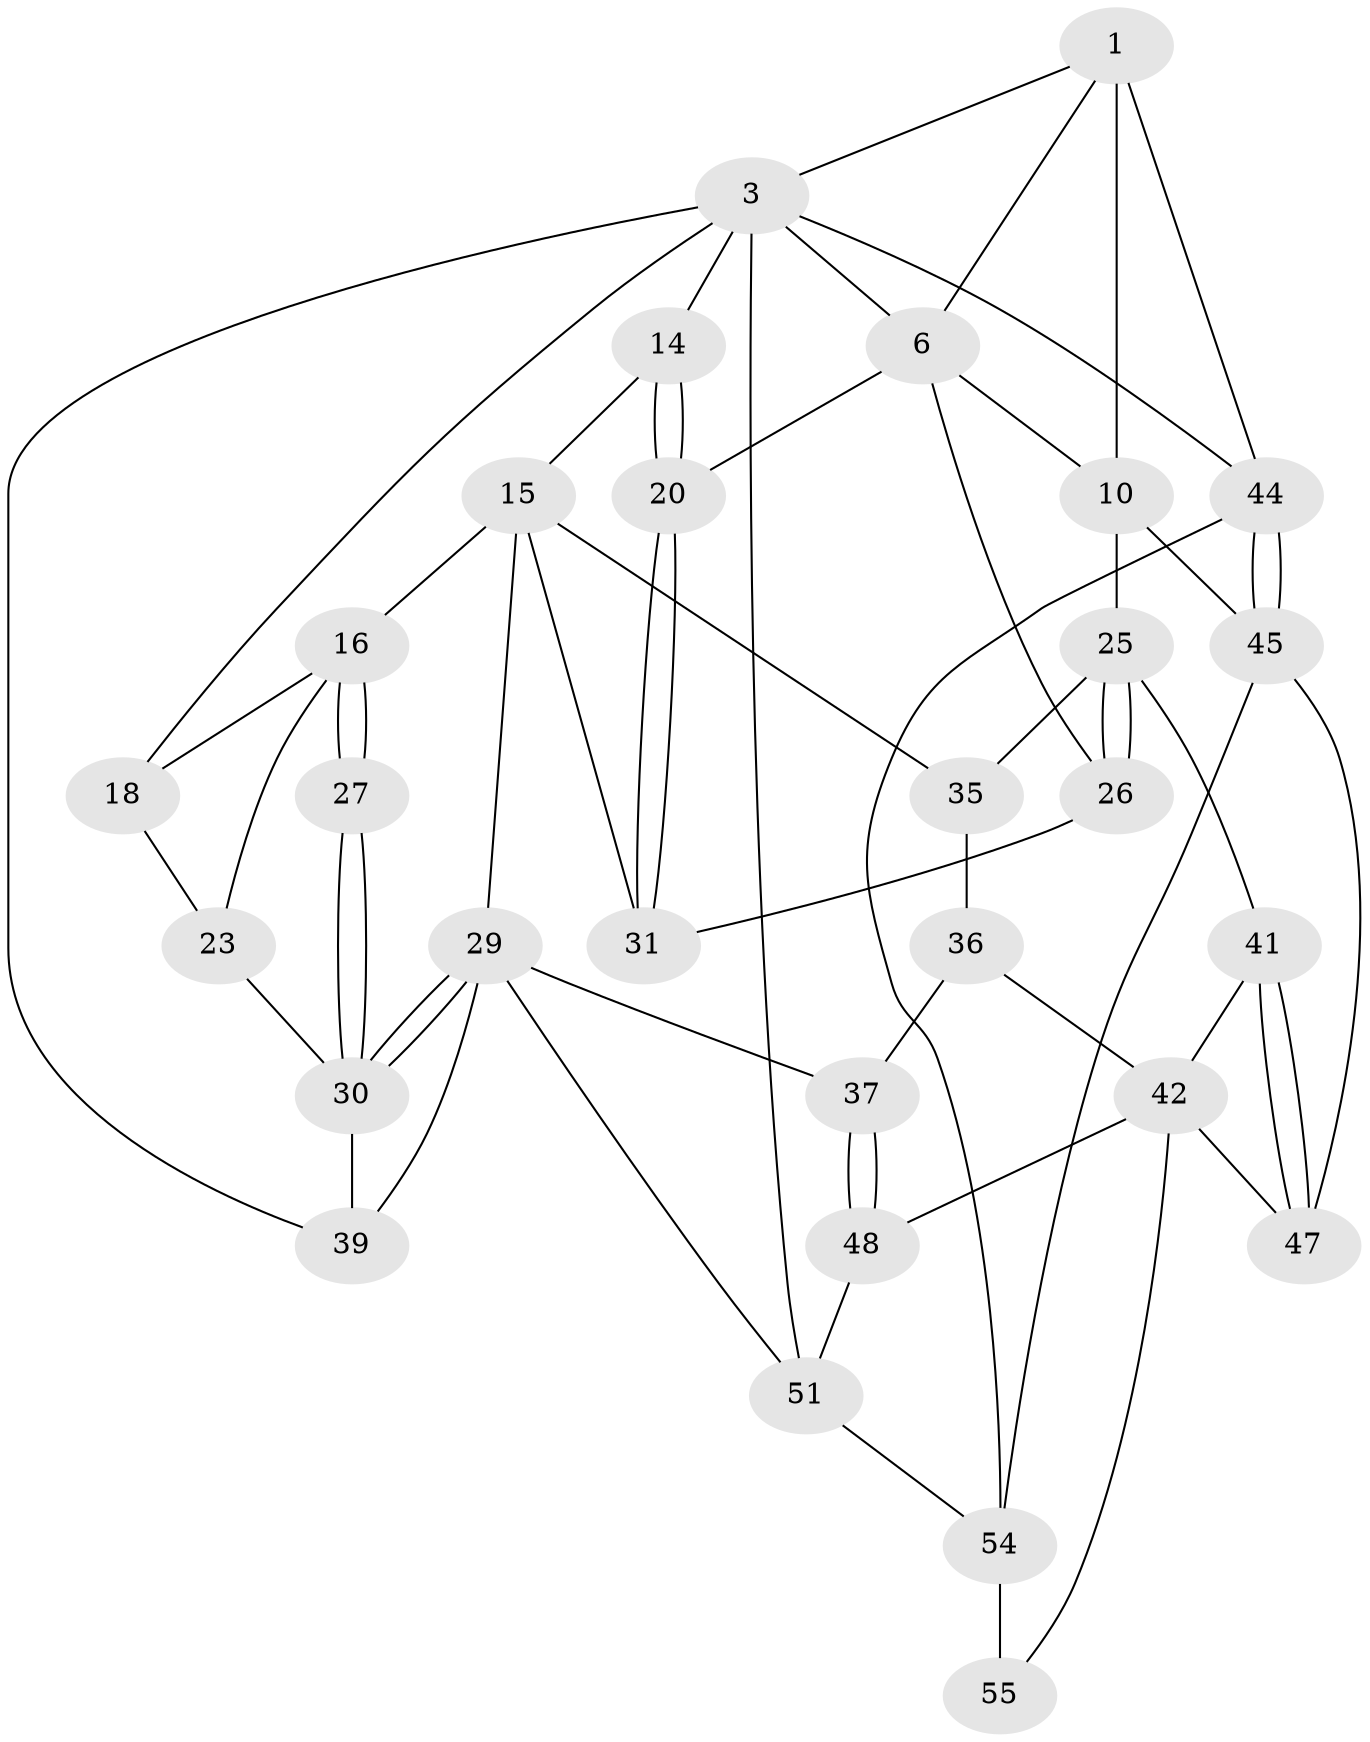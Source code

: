 // original degree distribution, {3: 0.034482758620689655, 6: 0.1724137931034483, 5: 0.5862068965517241, 4: 0.20689655172413793}
// Generated by graph-tools (version 1.1) at 2025/21/03/04/25 18:21:41]
// undirected, 29 vertices, 62 edges
graph export_dot {
graph [start="1"]
  node [color=gray90,style=filled];
  1 [pos="+0.6915565902384992+0",super="+8+2"];
  3 [pos="+0+0",super="+4+40"];
  6 [pos="+0.4808078523233246+0",super="+7+12"];
  10 [pos="+1+0",super="+13"];
  14 [pos="+0.39362629746404765+0.08370932625178058"];
  15 [pos="+0.3459885738509962+0.21926082560160584",super="+28"];
  16 [pos="+0.21748427199013257+0.2831428231135694",super="+17"];
  18 [pos="+0.11612728626806099+0.2647613461313248",super="+21"];
  20 [pos="+0.6246156943983254+0.3346868205709529"];
  23 [pos="+0+0.4319162634639654"];
  25 [pos="+0.8429763003692848+0.5524573562439519",super="+34"];
  26 [pos="+0.7974540929291705+0.46948630797953994"];
  27 [pos="+0.17043838693293292+0.43293704177651227"];
  29 [pos="+0.24272931797908015+0.5874384131127759",super="+38"];
  30 [pos="+0.18717499515787733+0.5841611869336315",super="+33"];
  31 [pos="+0.6172170711723156+0.3557392367841931"];
  35 [pos="+0.5744611297620089+0.5144835023118903"];
  36 [pos="+0.4991703428236929+0.6199735185409977"];
  37 [pos="+0.33072463327851376+0.6483639693147768"];
  39 [pos="+0+0.7612673820115188"];
  41 [pos="+0.6695262789573405+0.6811210681771713"];
  42 [pos="+0.5877800675558931+0.7580281493239621",super="+43+52"];
  44 [pos="+1+1"];
  45 [pos="+1+0.6072115147312469",super="+46"];
  47 [pos="+0.763780399506676+0.8079895405595622"];
  48 [pos="+0.40976117437058723+0.7538185680084327",super="+50"];
  51 [pos="+0.3679068820242806+0.9702299480894404",super="+58"];
  54 [pos="+0.8940319728878053+0.882748204732187",super="+56"];
  55 [pos="+0.6593033421971768+1"];
  1 -- 10 [weight=2];
  1 -- 3;
  1 -- 44;
  1 -- 6;
  3 -- 18 [weight=2];
  3 -- 6;
  3 -- 14;
  3 -- 51;
  3 -- 44;
  3 -- 39;
  6 -- 10;
  6 -- 26;
  6 -- 20;
  10 -- 25;
  10 -- 45;
  14 -- 15;
  14 -- 20;
  14 -- 20;
  15 -- 16;
  15 -- 35;
  15 -- 31;
  15 -- 29;
  16 -- 27 [weight=2];
  16 -- 27;
  16 -- 18;
  16 -- 23;
  18 -- 23;
  20 -- 31;
  20 -- 31;
  23 -- 30;
  25 -- 26;
  25 -- 26;
  25 -- 35;
  25 -- 41;
  26 -- 31;
  27 -- 30;
  27 -- 30;
  29 -- 30;
  29 -- 30;
  29 -- 51;
  29 -- 37;
  29 -- 39;
  30 -- 39;
  35 -- 36;
  36 -- 37;
  36 -- 42;
  37 -- 48;
  37 -- 48;
  41 -- 42;
  41 -- 47;
  41 -- 47;
  42 -- 48 [weight=2];
  42 -- 55;
  42 -- 47;
  44 -- 45;
  44 -- 45;
  44 -- 54;
  45 -- 54;
  45 -- 47;
  48 -- 51;
  51 -- 54;
  54 -- 55 [weight=2];
}
